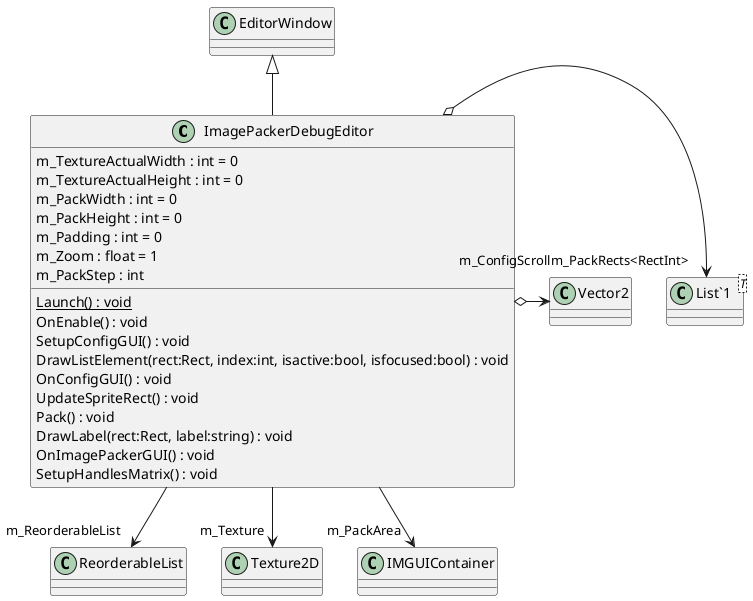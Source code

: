 @startuml
class ImagePackerDebugEditor {
    {static} Launch() : void
    m_TextureActualWidth : int = 0
    m_TextureActualHeight : int = 0
    m_PackWidth : int = 0
    m_PackHeight : int = 0
    m_Padding : int = 0
    m_Zoom : float = 1
    m_PackStep : int
    OnEnable() : void
    SetupConfigGUI() : void
    DrawListElement(rect:Rect, index:int, isactive:bool, isfocused:bool) : void
    OnConfigGUI() : void
    UpdateSpriteRect() : void
    Pack() : void
    DrawLabel(rect:Rect, label:string) : void
    OnImagePackerGUI() : void
    SetupHandlesMatrix() : void
}
class "List`1"<T> {
}
EditorWindow <|-- ImagePackerDebugEditor
ImagePackerDebugEditor --> "m_ReorderableList" ReorderableList
ImagePackerDebugEditor o-> "m_PackRects<RectInt>" "List`1"
ImagePackerDebugEditor --> "m_Texture" Texture2D
ImagePackerDebugEditor o-> "m_ConfigScroll" Vector2
ImagePackerDebugEditor --> "m_PackArea" IMGUIContainer
@enduml
